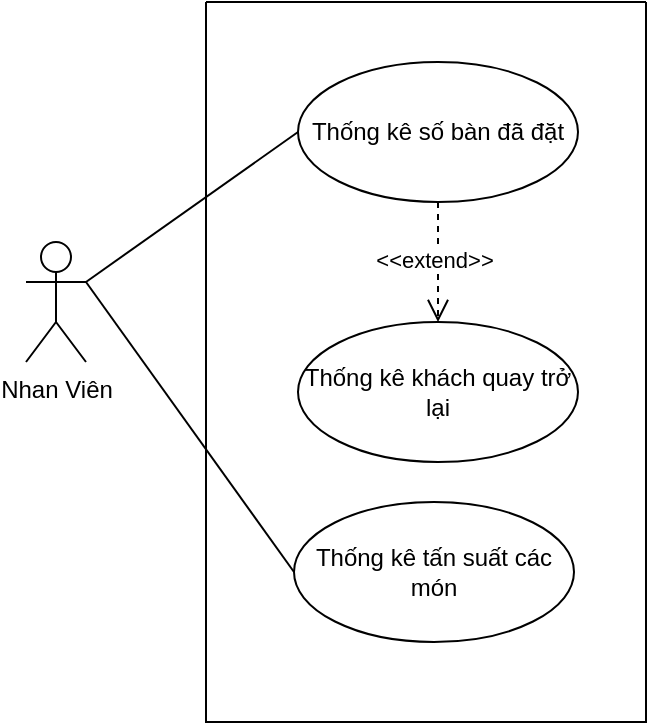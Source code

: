 <mxfile version="22.1.0" type="device">
  <diagram name="Trang-1" id="qMfu22pgo9cUbidWBD_R">
    <mxGraphModel dx="996" dy="578" grid="1" gridSize="10" guides="1" tooltips="1" connect="1" arrows="1" fold="1" page="1" pageScale="1" pageWidth="827" pageHeight="1169" math="0" shadow="0">
      <root>
        <mxCell id="0" />
        <mxCell id="1" parent="0" />
        <mxCell id="cB7M5vpu6lpwxvO0WNar-2" value="" style="swimlane;startSize=0;" vertex="1" parent="1">
          <mxGeometry x="300" y="80" width="220" height="360" as="geometry" />
        </mxCell>
        <mxCell id="cB7M5vpu6lpwxvO0WNar-7" style="rounded=0;orthogonalLoop=1;jettySize=auto;html=1;exitX=0.5;exitY=1;exitDx=0;exitDy=0;entryX=0.5;entryY=0;entryDx=0;entryDy=0;dashed=1;endArrow=open;endFill=0;endSize=9;" edge="1" parent="cB7M5vpu6lpwxvO0WNar-2" source="cB7M5vpu6lpwxvO0WNar-4" target="cB7M5vpu6lpwxvO0WNar-6">
          <mxGeometry relative="1" as="geometry" />
        </mxCell>
        <mxCell id="cB7M5vpu6lpwxvO0WNar-8" value="&amp;lt;&amp;lt;extend&amp;gt;&amp;gt;" style="edgeLabel;html=1;align=center;verticalAlign=middle;resizable=0;points=[];" vertex="1" connectable="0" parent="cB7M5vpu6lpwxvO0WNar-7">
          <mxGeometry x="-0.048" y="-2" relative="1" as="geometry">
            <mxPoint as="offset" />
          </mxGeometry>
        </mxCell>
        <mxCell id="cB7M5vpu6lpwxvO0WNar-4" value="Thống kê số bàn đã đặt" style="ellipse;whiteSpace=wrap;html=1;" vertex="1" parent="cB7M5vpu6lpwxvO0WNar-2">
          <mxGeometry x="46" y="30" width="140" height="70" as="geometry" />
        </mxCell>
        <mxCell id="cB7M5vpu6lpwxvO0WNar-6" value="Thống kê khách quay trở lại" style="ellipse;whiteSpace=wrap;html=1;" vertex="1" parent="cB7M5vpu6lpwxvO0WNar-2">
          <mxGeometry x="46" y="160" width="140" height="70" as="geometry" />
        </mxCell>
        <mxCell id="cB7M5vpu6lpwxvO0WNar-9" value="Thống kê tấn suất các món" style="ellipse;whiteSpace=wrap;html=1;" vertex="1" parent="cB7M5vpu6lpwxvO0WNar-2">
          <mxGeometry x="44" y="250" width="140" height="70" as="geometry" />
        </mxCell>
        <mxCell id="cB7M5vpu6lpwxvO0WNar-10" style="rounded=0;orthogonalLoop=1;jettySize=auto;html=1;exitX=1;exitY=0.333;exitDx=0;exitDy=0;exitPerimeter=0;entryX=0;entryY=0.5;entryDx=0;entryDy=0;startArrow=none;startFill=0;endArrow=none;endFill=0;" edge="1" parent="1" source="cB7M5vpu6lpwxvO0WNar-3" target="cB7M5vpu6lpwxvO0WNar-4">
          <mxGeometry relative="1" as="geometry" />
        </mxCell>
        <mxCell id="cB7M5vpu6lpwxvO0WNar-11" style="rounded=0;orthogonalLoop=1;jettySize=auto;html=1;exitX=1;exitY=0.333;exitDx=0;exitDy=0;exitPerimeter=0;entryX=0;entryY=0.5;entryDx=0;entryDy=0;startArrow=none;startFill=0;endArrow=none;endFill=0;" edge="1" parent="1" source="cB7M5vpu6lpwxvO0WNar-3" target="cB7M5vpu6lpwxvO0WNar-9">
          <mxGeometry relative="1" as="geometry" />
        </mxCell>
        <mxCell id="cB7M5vpu6lpwxvO0WNar-3" value="Nhan Viên&lt;br&gt;" style="shape=umlActor;verticalLabelPosition=bottom;verticalAlign=top;html=1;" vertex="1" parent="1">
          <mxGeometry x="210" y="200" width="30" height="60" as="geometry" />
        </mxCell>
      </root>
    </mxGraphModel>
  </diagram>
</mxfile>
